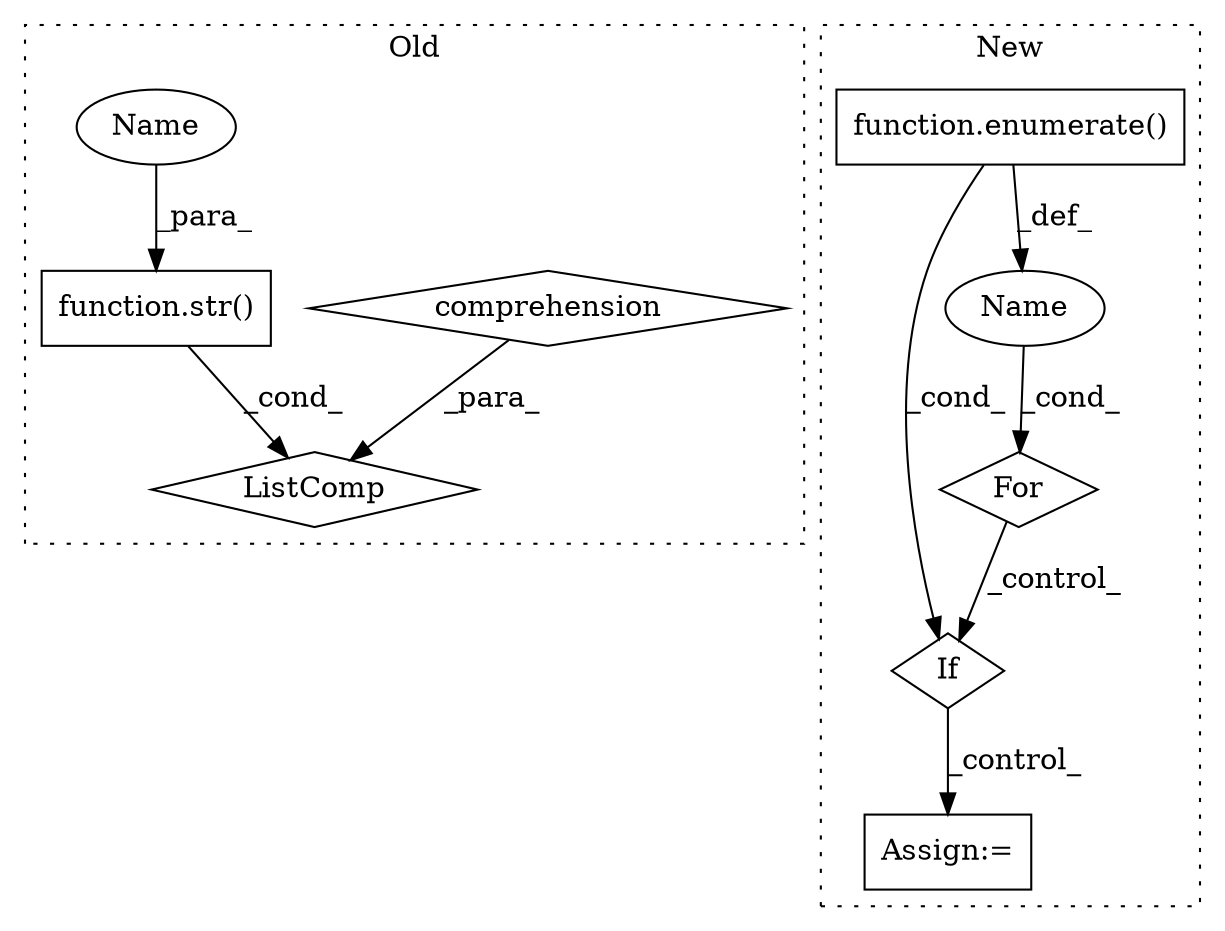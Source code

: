 digraph G {
subgraph cluster0 {
1 [label="function.str()" a="75" s="11114,11122" l="4,1" shape="box"];
7 [label="ListComp" a="106" s="11113" l="28" shape="diamond"];
8 [label="comprehension" a="45" s="11124" l="3" shape="diamond"];
9 [label="Name" a="87" s="11118" l="4" shape="ellipse"];
label = "Old";
style="dotted";
}
subgraph cluster1 {
2 [label="function.enumerate()" a="75" s="12110,12124" l="10,1" shape="box"];
3 [label="Assign:=" a="68" s="12246" l="3" shape="box"];
4 [label="If" a="96" s="12139" l="3" shape="diamond"];
5 [label="Name" a="87" s="12102" l="4" shape="ellipse"];
6 [label="For" a="107" s="12093,12125" l="4,14" shape="diamond"];
label = "New";
style="dotted";
}
1 -> 7 [label="_cond_"];
2 -> 5 [label="_def_"];
2 -> 4 [label="_cond_"];
4 -> 3 [label="_control_"];
5 -> 6 [label="_cond_"];
6 -> 4 [label="_control_"];
8 -> 7 [label="_para_"];
9 -> 1 [label="_para_"];
}